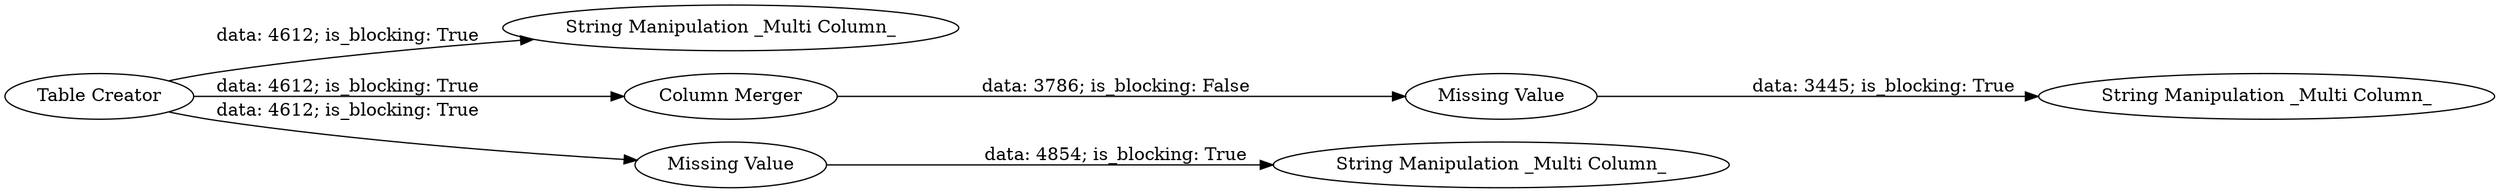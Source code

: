 digraph {
	"-7311646236724639060_11" [label="String Manipulation _Multi Column_"]
	"-7311646236724639060_2" [label="String Manipulation _Multi Column_"]
	"-7311646236724639060_12" [label="Missing Value"]
	"-7311646236724639060_7" [label="String Manipulation _Multi Column_"]
	"-7311646236724639060_1" [label="Table Creator"]
	"-7311646236724639060_10" [label="Column Merger"]
	"-7311646236724639060_6" [label="Missing Value"]
	"-7311646236724639060_1" -> "-7311646236724639060_6" [label="data: 4612; is_blocking: True"]
	"-7311646236724639060_12" -> "-7311646236724639060_11" [label="data: 3445; is_blocking: True"]
	"-7311646236724639060_6" -> "-7311646236724639060_7" [label="data: 4854; is_blocking: True"]
	"-7311646236724639060_1" -> "-7311646236724639060_10" [label="data: 4612; is_blocking: True"]
	"-7311646236724639060_10" -> "-7311646236724639060_12" [label="data: 3786; is_blocking: False"]
	"-7311646236724639060_1" -> "-7311646236724639060_2" [label="data: 4612; is_blocking: True"]
	rankdir=LR
}
